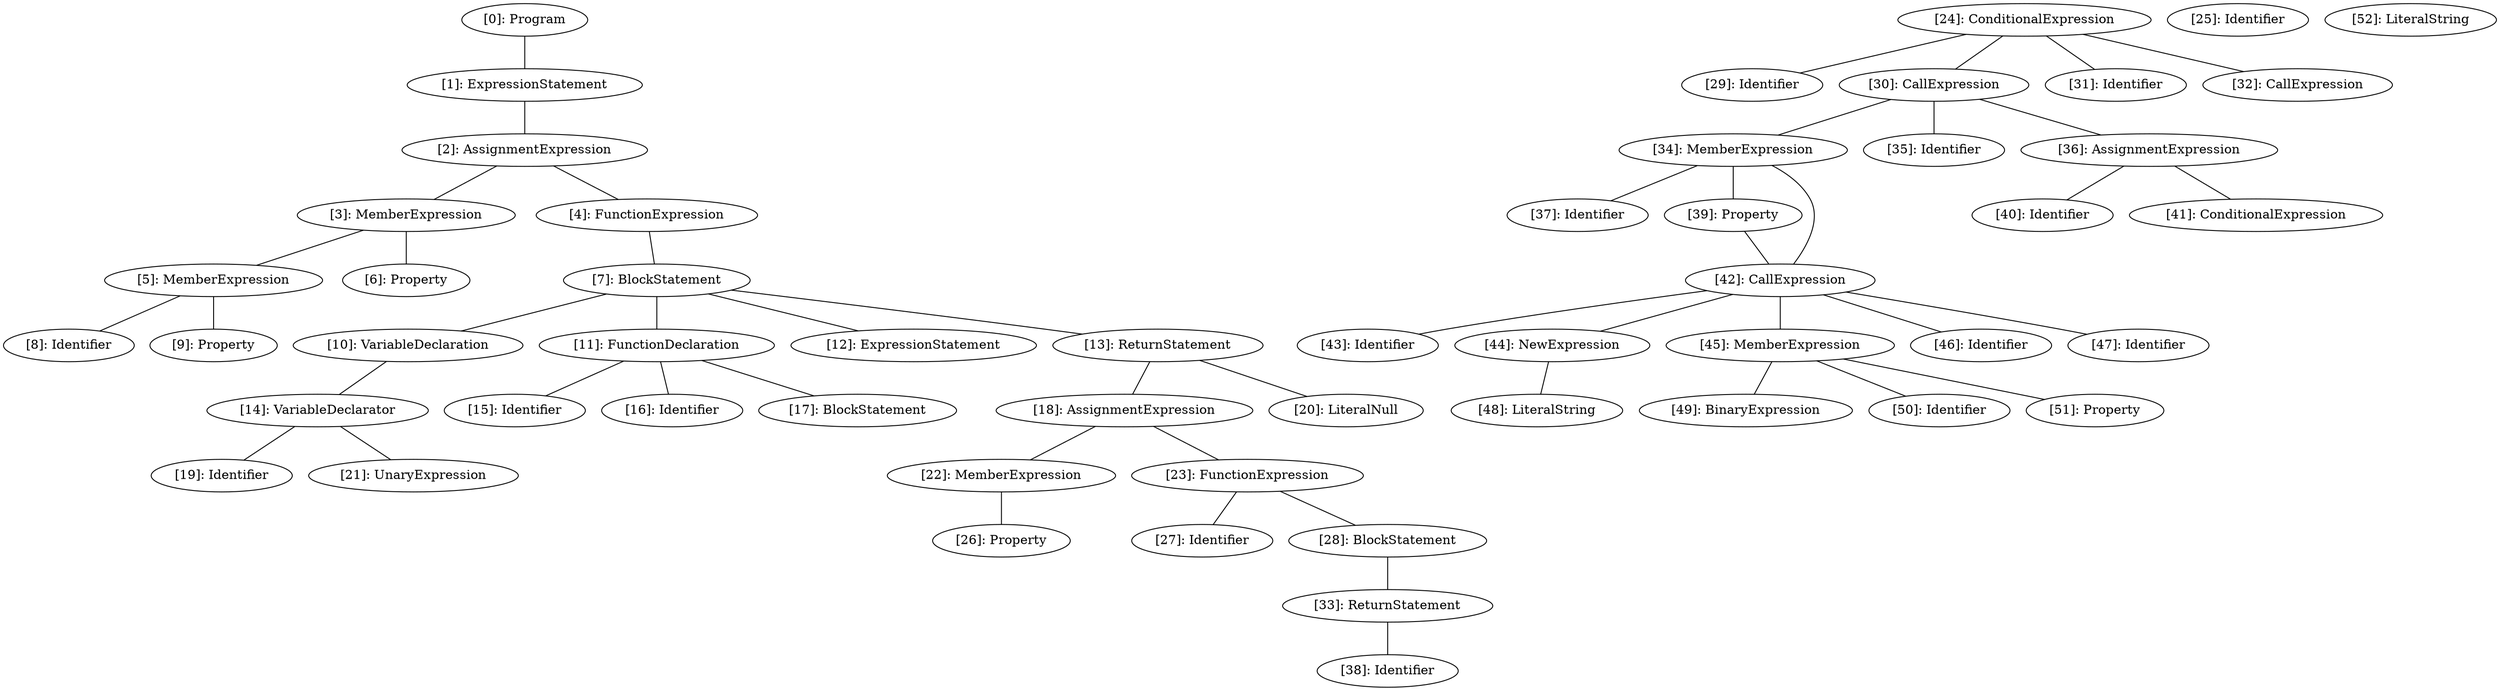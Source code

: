 // Result
graph {
	0 [label="[0]: Program"]
	1 [label="[1]: ExpressionStatement"]
	2 [label="[2]: AssignmentExpression"]
	3 [label="[3]: MemberExpression"]
	4 [label="[4]: FunctionExpression"]
	5 [label="[5]: MemberExpression"]
	6 [label="[6]: Property"]
	7 [label="[7]: BlockStatement"]
	8 [label="[8]: Identifier"]
	9 [label="[9]: Property"]
	10 [label="[10]: VariableDeclaration"]
	11 [label="[11]: FunctionDeclaration"]
	12 [label="[12]: ExpressionStatement"]
	13 [label="[13]: ReturnStatement"]
	14 [label="[14]: VariableDeclarator"]
	15 [label="[15]: Identifier"]
	16 [label="[16]: Identifier"]
	17 [label="[17]: BlockStatement"]
	18 [label="[18]: AssignmentExpression"]
	19 [label="[19]: Identifier"]
	20 [label="[20]: LiteralNull"]
	21 [label="[21]: UnaryExpression"]
	22 [label="[22]: MemberExpression"]
	23 [label="[23]: FunctionExpression"]
	24 [label="[24]: ConditionalExpression"]
	25 [label="[25]: Identifier"]
	26 [label="[26]: Property"]
	27 [label="[27]: Identifier"]
	28 [label="[28]: BlockStatement"]
	29 [label="[29]: Identifier"]
	30 [label="[30]: CallExpression"]
	31 [label="[31]: Identifier"]
	32 [label="[32]: CallExpression"]
	33 [label="[33]: ReturnStatement"]
	34 [label="[34]: MemberExpression"]
	35 [label="[35]: Identifier"]
	36 [label="[36]: AssignmentExpression"]
	37 [label="[37]: Identifier"]
	38 [label="[38]: Identifier"]
	39 [label="[39]: Property"]
	40 [label="[40]: Identifier"]
	41 [label="[41]: ConditionalExpression"]
	42 [label="[42]: CallExpression"]
	43 [label="[43]: Identifier"]
	44 [label="[44]: NewExpression"]
	45 [label="[45]: MemberExpression"]
	46 [label="[46]: Identifier"]
	47 [label="[47]: Identifier"]
	48 [label="[48]: LiteralString"]
	49 [label="[49]: BinaryExpression"]
	50 [label="[50]: Identifier"]
	51 [label="[51]: Property"]
	52 [label="[52]: LiteralString"]
	0 -- 1
	1 -- 2
	2 -- 3
	2 -- 4
	3 -- 5
	3 -- 6
	4 -- 7
	5 -- 8
	5 -- 9
	7 -- 10
	7 -- 11
	7 -- 12
	7 -- 13
	10 -- 14
	11 -- 15
	11 -- 16
	11 -- 17
	13 -- 18
	13 -- 20
	14 -- 19
	14 -- 21
	18 -- 22
	18 -- 23
	22 -- 26
	23 -- 27
	23 -- 28
	24 -- 29
	24 -- 30
	24 -- 31
	24 -- 32
	28 -- 33
	30 -- 34
	30 -- 35
	30 -- 36
	33 -- 38
	34 -- 37
	34 -- 39
	34 -- 42
	36 -- 40
	36 -- 41
	39 -- 42
	42 -- 43
	42 -- 44
	42 -- 45
	42 -- 46
	42 -- 47
	44 -- 48
	45 -- 49
	45 -- 50
	45 -- 51
}
